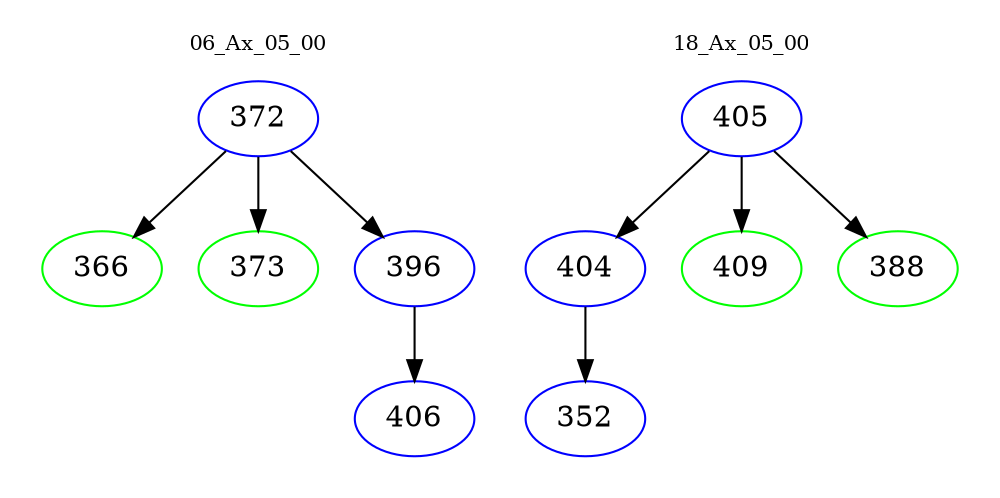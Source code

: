 digraph{
subgraph cluster_0 {
color = white
label = "06_Ax_05_00";
fontsize=10;
T0_372 [label="372", color="blue"]
T0_372 -> T0_366 [color="black"]
T0_366 [label="366", color="green"]
T0_372 -> T0_373 [color="black"]
T0_373 [label="373", color="green"]
T0_372 -> T0_396 [color="black"]
T0_396 [label="396", color="blue"]
T0_396 -> T0_406 [color="black"]
T0_406 [label="406", color="blue"]
}
subgraph cluster_1 {
color = white
label = "18_Ax_05_00";
fontsize=10;
T1_405 [label="405", color="blue"]
T1_405 -> T1_404 [color="black"]
T1_404 [label="404", color="blue"]
T1_404 -> T1_352 [color="black"]
T1_352 [label="352", color="blue"]
T1_405 -> T1_409 [color="black"]
T1_409 [label="409", color="green"]
T1_405 -> T1_388 [color="black"]
T1_388 [label="388", color="green"]
}
}
